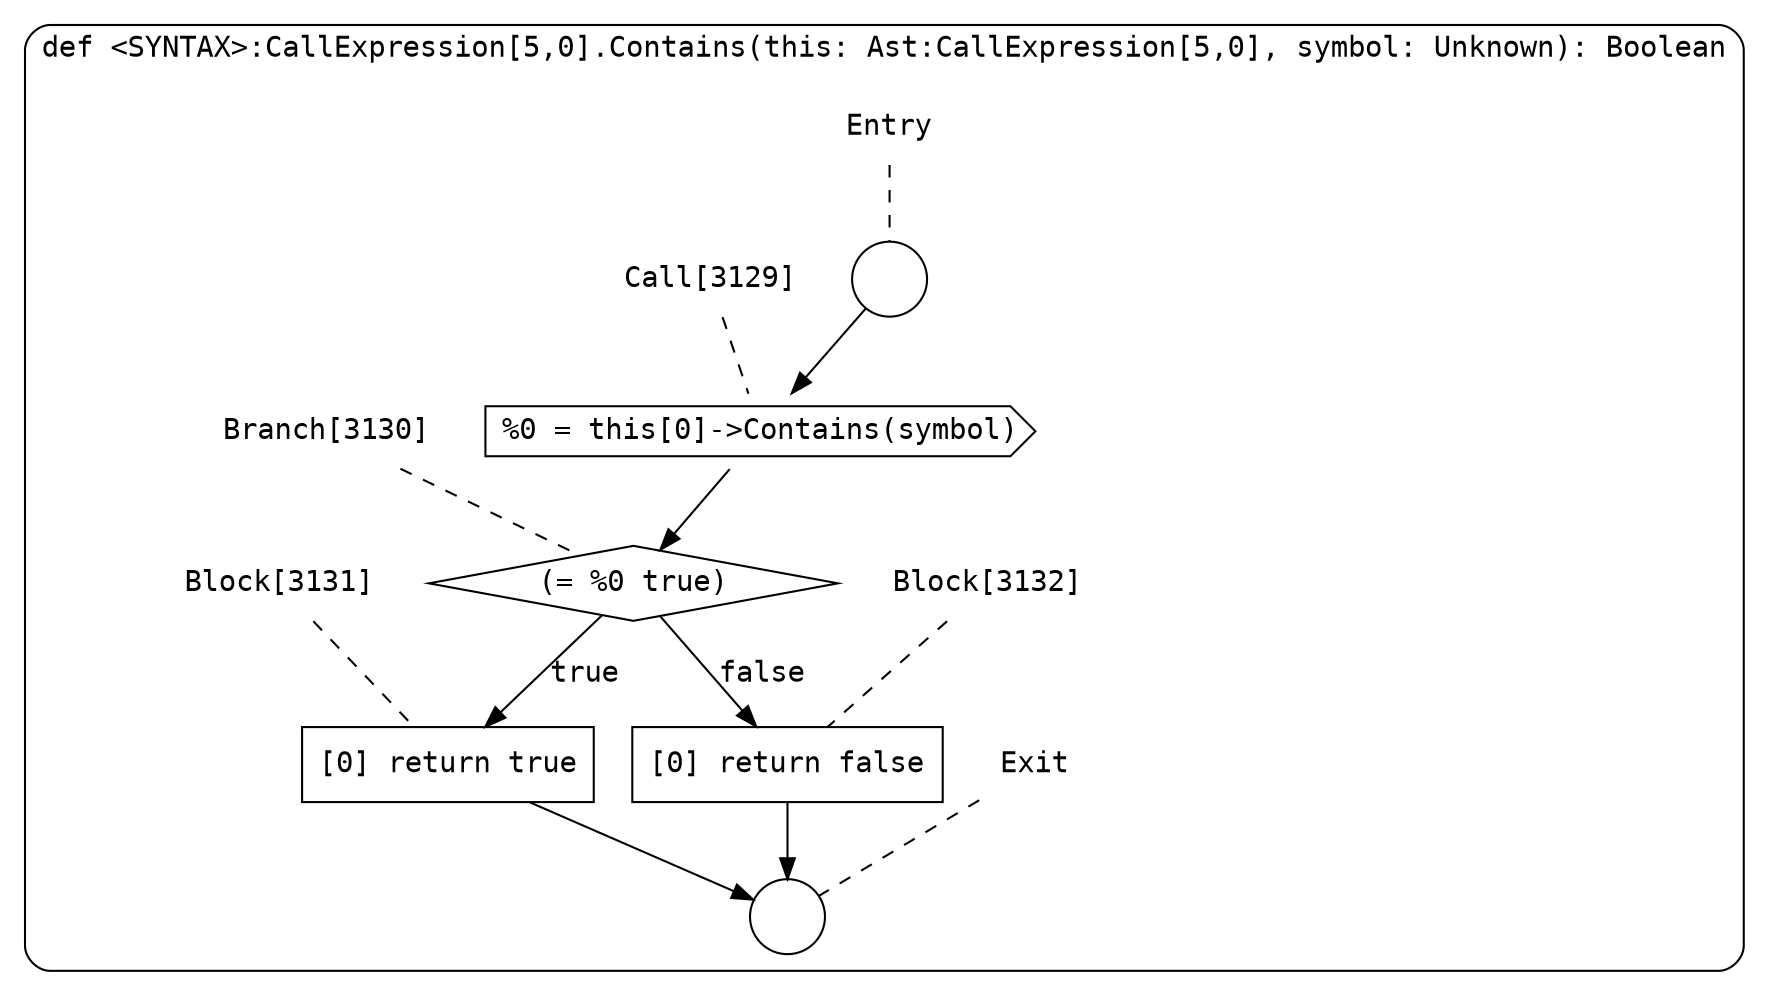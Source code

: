 digraph {
  graph [fontname = "Consolas"]
  node [fontname = "Consolas"]
  edge [fontname = "Consolas"]
  subgraph cluster820 {
    label = "def <SYNTAX>:CallExpression[5,0].Contains(this: Ast:CallExpression[5,0], symbol: Unknown): Boolean"
    style = rounded
    cluster820_entry_name [shape=none, label=<<font color="black">Entry</font>>]
    cluster820_entry_name -> cluster820_entry [arrowhead=none, color="black", style=dashed]
    cluster820_entry [shape=circle label=" " color="black" fillcolor="white" style=filled]
    cluster820_entry -> node3129 [color="black"]
    cluster820_exit_name [shape=none, label=<<font color="black">Exit</font>>]
    cluster820_exit_name -> cluster820_exit [arrowhead=none, color="black", style=dashed]
    cluster820_exit [shape=circle label=" " color="black" fillcolor="white" style=filled]
    node3129_name [shape=none, label=<<font color="black">Call[3129]</font>>]
    node3129_name -> node3129 [arrowhead=none, color="black", style=dashed]
    node3129 [shape=cds, label=<<font color="black">%0 = this[0]-&gt;Contains(symbol)</font>> color="black" fillcolor="white", style=filled]
    node3129 -> node3130 [color="black"]
    node3130_name [shape=none, label=<<font color="black">Branch[3130]</font>>]
    node3130_name -> node3130 [arrowhead=none, color="black", style=dashed]
    node3130 [shape=diamond, label=<<font color="black">(= %0 true)</font>> color="black" fillcolor="white", style=filled]
    node3130 -> node3131 [label=<<font color="black">true</font>> color="black"]
    node3130 -> node3132 [label=<<font color="black">false</font>> color="black"]
    node3131_name [shape=none, label=<<font color="black">Block[3131]</font>>]
    node3131_name -> node3131 [arrowhead=none, color="black", style=dashed]
    node3131 [shape=box, label=<<font color="black">[0] return true<BR ALIGN="LEFT"/></font>> color="black" fillcolor="white", style=filled]
    node3131 -> cluster820_exit [color="black"]
    node3132_name [shape=none, label=<<font color="black">Block[3132]</font>>]
    node3132_name -> node3132 [arrowhead=none, color="black", style=dashed]
    node3132 [shape=box, label=<<font color="black">[0] return false<BR ALIGN="LEFT"/></font>> color="black" fillcolor="white", style=filled]
    node3132 -> cluster820_exit [color="black"]
  }
}